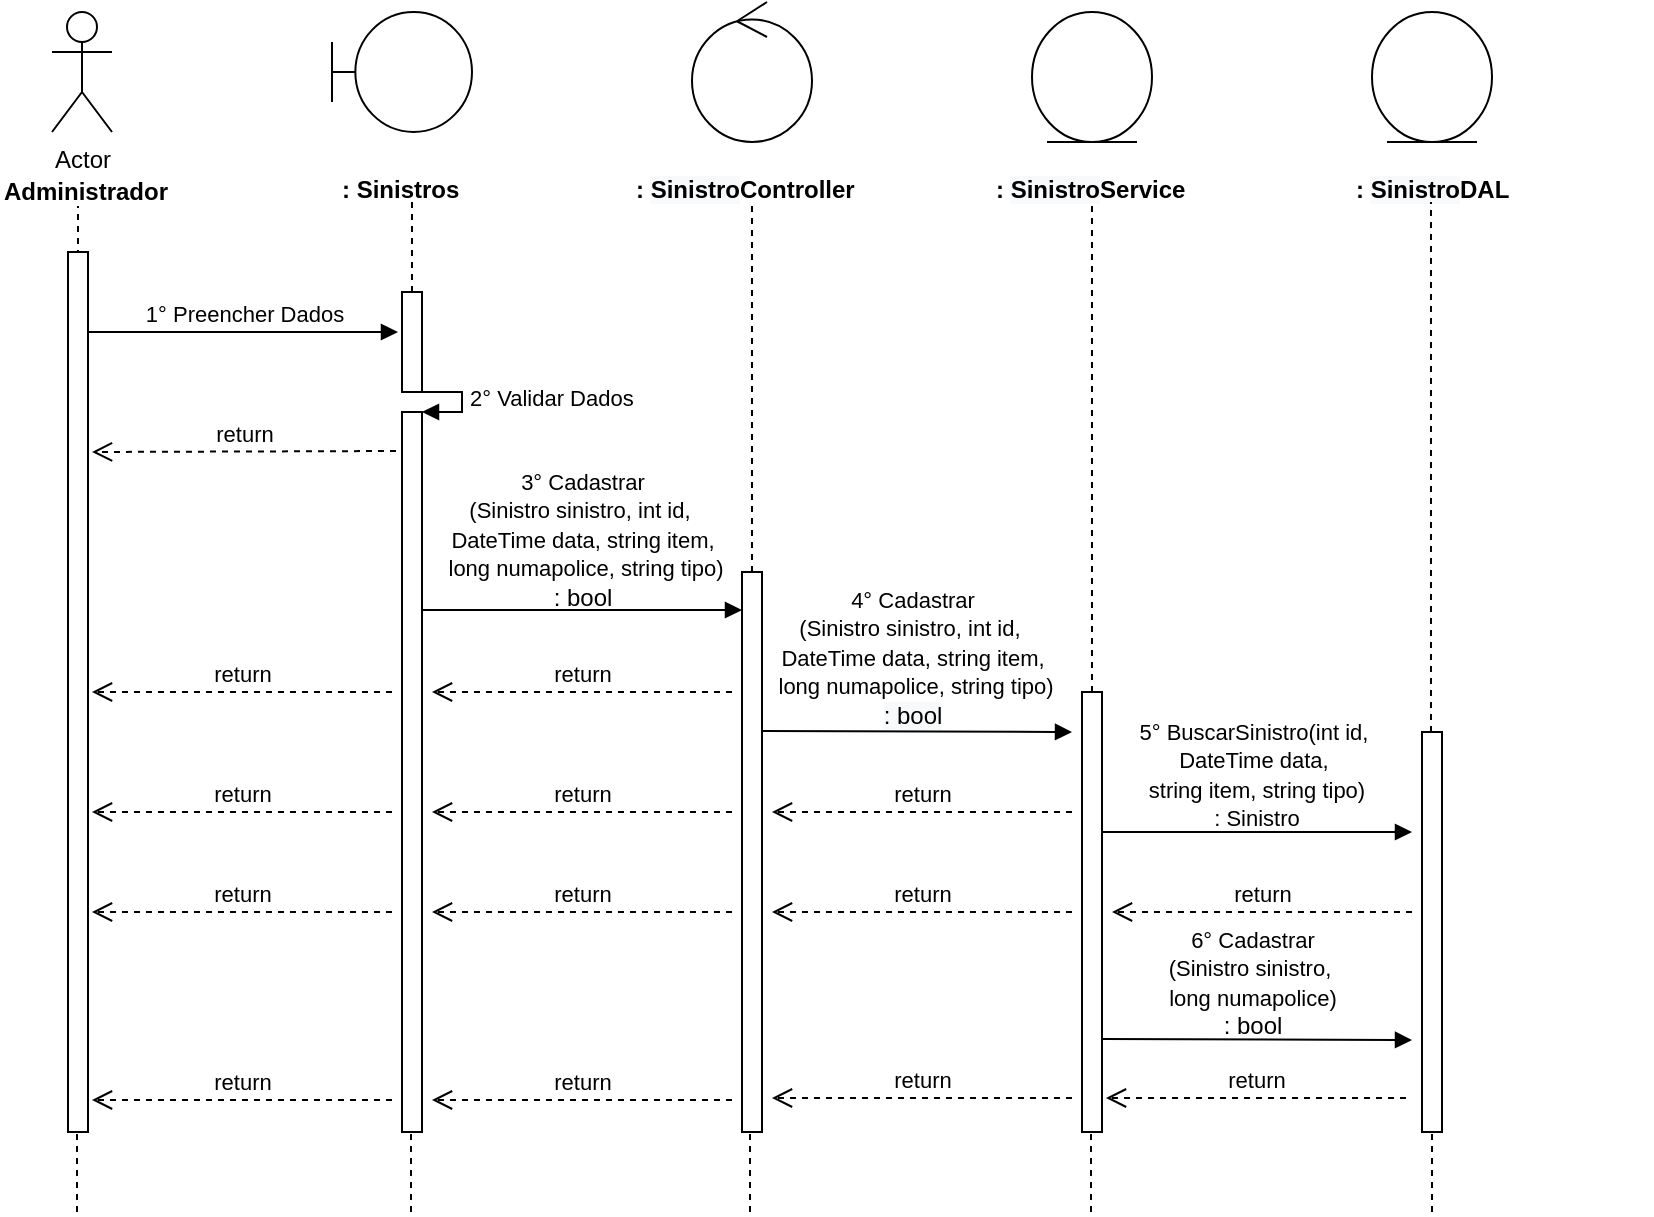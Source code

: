 <mxfile type="device" version="12.2.9" pages="1"><diagram id="5PIvMLJFDgbBGWH3Ssnq" name="Page-1"><mxGraphModel grid="1" shadow="0" math="0" pageHeight="1169" pageWidth="827" pageScale="1" page="1" fold="1" arrows="1" connect="1" tooltips="1" guides="1" gridSize="10" dy="599" dx="1038"><root><mxCell id="0"/><mxCell id="1" parent="0"/><mxCell id="0rl8sCd2smoYntP0GRUY-1" value="Actor" parent="1" vertex="1" style="shape=umlActor;verticalLabelPosition=bottom;labelBackgroundColor=#ffffff;verticalAlign=top;html=1;"><mxGeometry as="geometry" height="60" width="30" y="40" x="120"/></mxCell><mxCell id="0rl8sCd2smoYntP0GRUY-3" value="&lt;b&gt;Administrador&lt;/b&gt;" parent="1" vertex="1" style="text;html=1;resizable=0;points=[];autosize=1;align=left;verticalAlign=top;spacingTop=-4;"><mxGeometry as="geometry" height="20" width="100" y="120" x="94"/></mxCell><mxCell id="0rl8sCd2smoYntP0GRUY-4" value="" parent="1" style="endArrow=none;dashed=1;html=1;entryX=0.511;entryY=1.25;entryDx=0;entryDy=0;entryPerimeter=0;" edge="1"><mxGeometry as="geometry" height="50" width="50" relative="1"><mxPoint as="sourcePoint" y="480" x="133"/><mxPoint as="targetPoint" y="137" x="132.99"/></mxGeometry></mxCell><mxCell id="0rl8sCd2smoYntP0GRUY-8" value="" parent="1" vertex="1" style="shape=umlBoundary;whiteSpace=wrap;html=1;"><mxGeometry as="geometry" height="60" width="70" y="40" x="260"/></mxCell><mxCell id="0rl8sCd2smoYntP0GRUY-11" value="&lt;b&gt;: Sinistros&lt;/b&gt;" parent="1" vertex="1" style="text;html=1;"><mxGeometry as="geometry" height="30" width="150" y="115" x="263"/></mxCell><mxCell id="0rl8sCd2smoYntP0GRUY-12" source="0rl8sCd2smoYntP0GRUY-24" value="" parent="1" style="endArrow=none;dashed=1;html=1;entryX=0.511;entryY=1.25;entryDx=0;entryDy=0;entryPerimeter=0;" edge="1"><mxGeometry as="geometry" height="50" width="50" relative="1"><mxPoint as="sourcePoint" y="480" x="300"/><mxPoint as="targetPoint" y="135" x="299.99"/></mxGeometry></mxCell><mxCell id="0rl8sCd2smoYntP0GRUY-13" value="" parent="1" vertex="1" style="ellipse;shape=umlControl;whiteSpace=wrap;html=1;"><mxGeometry as="geometry" height="70" width="60" y="35" x="440"/></mxCell><mxCell id="0rl8sCd2smoYntP0GRUY-14" value="&lt;b&gt;: &lt;/b&gt;&lt;span style=&quot;display: inline ; float: none ; background-color: rgb(248 , 249 , 250) ; color: rgb(0 , 0 , 0) ; font-family: &amp;#34;helvetica&amp;#34; ; font-size: 12px ; font-style: normal ; font-variant: normal ; font-weight: 700 ; letter-spacing: normal ; text-align: left ; text-decoration: none ; text-indent: 0px ; text-transform: none ; white-space: nowrap ; word-spacing: 0px&quot;&gt;Sinistro&lt;/span&gt;&lt;b&gt;Controller&lt;/b&gt;" parent="1" vertex="1" style="text;html=1;"><mxGeometry as="geometry" height="30" width="150" y="115" x="410"/></mxCell><mxCell id="0rl8sCd2smoYntP0GRUY-15" source="0rl8sCd2smoYntP0GRUY-33" value="" parent="1" style="endArrow=none;dashed=1;html=1;entryX=0.511;entryY=1.25;entryDx=0;entryDy=0;entryPerimeter=0;" edge="1"><mxGeometry as="geometry" height="50" width="50" relative="1"><mxPoint as="sourcePoint" y="480" x="470"/><mxPoint as="targetPoint" y="135" x="469.99"/></mxGeometry></mxCell><mxCell id="0rl8sCd2smoYntP0GRUY-16" value="" parent="1" vertex="1" style="ellipse;shape=umlEntity;whiteSpace=wrap;html=1;"><mxGeometry as="geometry" height="65" width="60" y="40" x="610"/></mxCell><mxCell id="0rl8sCd2smoYntP0GRUY-17" value="&lt;b&gt;: &lt;/b&gt;&lt;span style=&quot;display: inline ; float: none ; background-color: rgb(248 , 249 , 250) ; color: rgb(0 , 0 , 0) ; font-family: &amp;#34;helvetica&amp;#34; ; font-size: 12px ; font-style: normal ; font-variant: normal ; font-weight: 700 ; letter-spacing: normal ; text-align: left ; text-decoration: none ; text-indent: 0px ; text-transform: none ; white-space: nowrap ; word-spacing: 0px&quot;&gt;Sinistro&lt;/span&gt;&lt;b&gt;Service&lt;/b&gt;" parent="1" vertex="1" style="text;html=1;"><mxGeometry as="geometry" height="30" width="150" y="115" x="590"/></mxCell><mxCell id="0rl8sCd2smoYntP0GRUY-18" value="" parent="1" vertex="1" style="ellipse;shape=umlEntity;whiteSpace=wrap;html=1;"><mxGeometry as="geometry" height="65" width="60" y="40" x="780"/></mxCell><mxCell id="0rl8sCd2smoYntP0GRUY-19" value="&lt;b&gt;: &lt;/b&gt;&lt;span style=&quot;display: inline ; float: none ; background-color: rgb(248 , 249 , 250) ; color: rgb(0 , 0 , 0) ; font-family: &amp;#34;helvetica&amp;#34; ; font-size: 12px ; font-style: normal ; font-variant: normal ; font-weight: 700 ; letter-spacing: normal ; text-align: left ; text-decoration: none ; text-indent: 0px ; text-transform: none ; white-space: nowrap ; word-spacing: 0px&quot;&gt;Sinistro&lt;/span&gt;&lt;b&gt;DAL&lt;/b&gt;" parent="1" vertex="1" style="text;html=1;"><mxGeometry as="geometry" height="30" width="150" y="115" x="770"/></mxCell><mxCell id="0rl8sCd2smoYntP0GRUY-20" source="0rl8sCd2smoYntP0GRUY-40" value="" parent="1" style="endArrow=none;dashed=1;html=1;entryX=0.511;entryY=1.25;entryDx=0;entryDy=0;entryPerimeter=0;" edge="1"><mxGeometry as="geometry" height="50" width="50" relative="1"><mxPoint as="sourcePoint" y="479" x="640"/><mxPoint as="targetPoint" y="134" x="639.99"/></mxGeometry></mxCell><mxCell id="0rl8sCd2smoYntP0GRUY-21" source="0rl8sCd2smoYntP0GRUY-45" value="" parent="1" style="endArrow=none;dashed=1;html=1;entryX=0.511;entryY=1.25;entryDx=0;entryDy=0;entryPerimeter=0;" edge="1"><mxGeometry as="geometry" height="50" width="50" relative="1"><mxPoint as="sourcePoint" y="480" x="809.5"/><mxPoint as="targetPoint" y="135" x="809.49"/></mxGeometry></mxCell><mxCell id="0rl8sCd2smoYntP0GRUY-22" source="0rl8sCd2smoYntP0GRUY-37" value="1° Preencher Dados" parent="1" style="html=1;verticalAlign=bottom;endArrow=block;" edge="1"><mxGeometry as="geometry" width="80" relative="1"><mxPoint as="sourcePoint" y="200" x="133"/><mxPoint as="targetPoint" y="200" x="293"/><mxPoint as="offset"/></mxGeometry></mxCell><mxCell id="0rl8sCd2smoYntP0GRUY-24" value="" parent="1" vertex="1" style="html=1;points=[];perimeter=orthogonalPerimeter;"><mxGeometry as="geometry" height="50" width="10" y="180" x="295"/></mxCell><mxCell id="0rl8sCd2smoYntP0GRUY-25" source="0rl8sCd2smoYntP0GRUY-26" value="" parent="1" style="endArrow=none;dashed=1;html=1;entryX=0.511;entryY=1.25;entryDx=0;entryDy=0;entryPerimeter=0;" edge="1" target="0rl8sCd2smoYntP0GRUY-24"><mxGeometry as="geometry" height="50" width="50" relative="1"><mxPoint as="sourcePoint" y="480" x="300"/><mxPoint as="targetPoint" y="135" x="299.99"/></mxGeometry></mxCell><mxCell id="0rl8sCd2smoYntP0GRUY-27" value="2° Validar Dados" parent="1" style="edgeStyle=orthogonalEdgeStyle;html=1;align=left;spacingLeft=2;endArrow=block;rounded=0;entryX=1;entryY=0;" edge="1" target="0rl8sCd2smoYntP0GRUY-26"><mxGeometry as="geometry" relative="1"><mxPoint as="sourcePoint" y="230" x="300"/><Array as="points"><mxPoint y="230" x="325"/></Array></mxGeometry></mxCell><mxCell id="0rl8sCd2smoYntP0GRUY-26" value="" parent="1" vertex="1" style="html=1;points=[];perimeter=orthogonalPerimeter;"><mxGeometry as="geometry" height="360" width="10" y="240" x="295"/></mxCell><mxCell id="0rl8sCd2smoYntP0GRUY-29" value="return" parent="1" style="html=1;verticalAlign=bottom;endArrow=open;dashed=1;endSize=8;" edge="1"><mxGeometry as="geometry" relative="1"><mxPoint as="sourcePoint" y="259.5" x="292"/><mxPoint as="targetPoint" y="260" x="140"/></mxGeometry></mxCell><mxCell id="0rl8sCd2smoYntP0GRUY-30" value="" parent="1" style="html=1;verticalAlign=bottom;endArrow=block;" edge="1"><mxGeometry as="geometry" width="80" relative="1"><mxPoint as="sourcePoint" y="339" x="305"/><mxPoint as="targetPoint" y="339" x="465"/></mxGeometry></mxCell><mxCell id="0rl8sCd2smoYntP0GRUY-31" value="&lt;span style=&quot;font-size: 11px&quot;&gt;3° Cadastrar&lt;br&gt;(Sinistro sinistro, int id,&amp;nbsp;&lt;br&gt;DateTime data, string item,&lt;br&gt;&amp;nbsp;long numapolice, string tipo)&lt;br&gt;&lt;/span&gt;: bool" parent="1" vertex="1" style="text;html=1;resizable=0;points=[];autosize=1;align=center;verticalAlign=top;spacingTop=-4;"><mxGeometry as="geometry" height="70" width="160" y="265" x="305"/></mxCell><mxCell id="0rl8sCd2smoYntP0GRUY-33" value="" parent="1" vertex="1" style="html=1;points=[];perimeter=orthogonalPerimeter;"><mxGeometry as="geometry" height="280" width="10" y="320" x="465"/></mxCell><mxCell id="0rl8sCd2smoYntP0GRUY-35" value="return" parent="1" style="html=1;verticalAlign=bottom;endArrow=open;dashed=1;endSize=8;" edge="1"><mxGeometry as="geometry" relative="1"><mxPoint as="sourcePoint" y="380" x="460"/><mxPoint as="targetPoint" y="380" x="310"/></mxGeometry></mxCell><mxCell id="0rl8sCd2smoYntP0GRUY-36" value="return" parent="1" style="html=1;verticalAlign=bottom;endArrow=open;dashed=1;endSize=8;" edge="1"><mxGeometry as="geometry" relative="1"><mxPoint as="sourcePoint" y="380" x="290"/><mxPoint as="targetPoint" y="380" x="140"/></mxGeometry></mxCell><mxCell id="0rl8sCd2smoYntP0GRUY-37" value="" parent="1" vertex="1" style="html=1;points=[];perimeter=orthogonalPerimeter;"><mxGeometry as="geometry" height="440" width="10" y="160" x="128"/></mxCell><mxCell id="0rl8sCd2smoYntP0GRUY-39" value="" parent="1" style="html=1;verticalAlign=bottom;endArrow=block;" edge="1"><mxGeometry as="geometry" width="80" relative="1"><mxPoint as="sourcePoint" y="399.5" x="475"/><mxPoint as="targetPoint" y="400" x="630"/></mxGeometry></mxCell><mxCell id="0rl8sCd2smoYntP0GRUY-40" value="" parent="1" vertex="1" style="html=1;points=[];perimeter=orthogonalPerimeter;"><mxGeometry as="geometry" height="220" width="10" y="380" x="635"/></mxCell><mxCell id="0rl8sCd2smoYntP0GRUY-42" value="return" parent="1" style="html=1;verticalAlign=bottom;endArrow=open;dashed=1;endSize=8;" edge="1"><mxGeometry as="geometry" relative="1"><mxPoint as="sourcePoint" y="440" x="630"/><mxPoint as="targetPoint" y="440" x="480"/></mxGeometry></mxCell><mxCell id="0rl8sCd2smoYntP0GRUY-43" value="return" parent="1" style="html=1;verticalAlign=bottom;endArrow=open;dashed=1;endSize=8;" edge="1"><mxGeometry as="geometry" relative="1"><mxPoint as="sourcePoint" y="440" x="460"/><mxPoint as="targetPoint" y="440" x="310"/></mxGeometry></mxCell><mxCell id="0rl8sCd2smoYntP0GRUY-44" value="return" parent="1" style="html=1;verticalAlign=bottom;endArrow=open;dashed=1;endSize=8;" edge="1"><mxGeometry as="geometry" relative="1"><mxPoint as="sourcePoint" y="440" x="290"/><mxPoint as="targetPoint" y="440" x="140"/></mxGeometry></mxCell><mxCell id="0rl8sCd2smoYntP0GRUY-45" value="" parent="1" vertex="1" style="html=1;points=[];perimeter=orthogonalPerimeter;"><mxGeometry as="geometry" height="200" width="10" y="400" x="805"/></mxCell><mxCell id="0rl8sCd2smoYntP0GRUY-49" value="" parent="1" style="html=1;verticalAlign=bottom;endArrow=block;" edge="1"><mxGeometry as="geometry" width="80" relative="1"><mxPoint as="sourcePoint" y="450" x="645"/><mxPoint as="targetPoint" y="450" x="800"/></mxGeometry></mxCell><mxCell id="0rl8sCd2smoYntP0GRUY-50" value="return" parent="1" style="html=1;verticalAlign=bottom;endArrow=open;dashed=1;endSize=8;" edge="1"><mxGeometry as="geometry" relative="1"><mxPoint as="sourcePoint" y="490" x="800"/><mxPoint as="targetPoint" y="490" x="650"/></mxGeometry></mxCell><mxCell id="0rl8sCd2smoYntP0GRUY-51" value="return" parent="1" style="html=1;verticalAlign=bottom;endArrow=open;dashed=1;endSize=8;" edge="1"><mxGeometry as="geometry" relative="1"><mxPoint as="sourcePoint" y="490" x="630"/><mxPoint as="targetPoint" y="490" x="480"/></mxGeometry></mxCell><mxCell id="0rl8sCd2smoYntP0GRUY-52" value="return" parent="1" style="html=1;verticalAlign=bottom;endArrow=open;dashed=1;endSize=8;" edge="1"><mxGeometry as="geometry" relative="1"><mxPoint as="sourcePoint" y="490" x="460"/><mxPoint as="targetPoint" y="490" x="310"/></mxGeometry></mxCell><mxCell id="0rl8sCd2smoYntP0GRUY-53" value="return" parent="1" style="html=1;verticalAlign=bottom;endArrow=open;dashed=1;endSize=8;" edge="1"><mxGeometry as="geometry" relative="1"><mxPoint as="sourcePoint" y="490" x="290"/><mxPoint as="targetPoint" y="490" x="140"/></mxGeometry></mxCell><mxCell id="0rl8sCd2smoYntP0GRUY-55" value="" parent="1" style="html=1;verticalAlign=bottom;endArrow=block;" edge="1"><mxGeometry as="geometry" width="80" relative="1"><mxPoint as="sourcePoint" y="553.5" x="645"/><mxPoint as="targetPoint" y="554" x="800"/></mxGeometry></mxCell><mxCell id="0rl8sCd2smoYntP0GRUY-56" value="return" parent="1" style="html=1;verticalAlign=bottom;endArrow=open;dashed=1;endSize=8;" edge="1"><mxGeometry as="geometry" relative="1"><mxPoint as="sourcePoint" y="583" x="797"/><mxPoint as="targetPoint" y="583" x="647"/></mxGeometry></mxCell><mxCell id="0rl8sCd2smoYntP0GRUY-57" value="return" parent="1" style="html=1;verticalAlign=bottom;endArrow=open;dashed=1;endSize=8;" edge="1"><mxGeometry as="geometry" relative="1"><mxPoint as="sourcePoint" y="583" x="630"/><mxPoint as="targetPoint" y="583" x="480"/></mxGeometry></mxCell><mxCell id="0rl8sCd2smoYntP0GRUY-58" value="return" parent="1" style="html=1;verticalAlign=bottom;endArrow=open;dashed=1;endSize=8;" edge="1"><mxGeometry as="geometry" relative="1"><mxPoint as="sourcePoint" y="584" x="460"/><mxPoint as="targetPoint" y="584" x="310"/></mxGeometry></mxCell><mxCell id="0rl8sCd2smoYntP0GRUY-59" value="return" parent="1" style="html=1;verticalAlign=bottom;endArrow=open;dashed=1;endSize=8;" edge="1"><mxGeometry as="geometry" relative="1"><mxPoint as="sourcePoint" y="584" x="290"/><mxPoint as="targetPoint" y="584" x="140"/></mxGeometry></mxCell><mxCell id="0rl8sCd2smoYntP0GRUY-60" value="" parent="1" style="endArrow=none;dashed=1;html=1;" edge="1"><mxGeometry as="geometry" height="50" width="50" relative="1"><mxPoint as="sourcePoint" y="640" x="132.5"/><mxPoint as="targetPoint" y="600" x="132.5"/></mxGeometry></mxCell><mxCell id="0rl8sCd2smoYntP0GRUY-61" value="" parent="1" style="endArrow=none;dashed=1;html=1;" edge="1"><mxGeometry as="geometry" height="50" width="50" relative="1"><mxPoint as="sourcePoint" y="640" x="299.5"/><mxPoint as="targetPoint" y="600" x="299.5"/></mxGeometry></mxCell><mxCell id="0rl8sCd2smoYntP0GRUY-62" value="" parent="1" style="endArrow=none;dashed=1;html=1;" edge="1"><mxGeometry as="geometry" height="50" width="50" relative="1"><mxPoint as="sourcePoint" y="640" x="469"/><mxPoint as="targetPoint" y="600" x="469"/></mxGeometry></mxCell><mxCell id="0rl8sCd2smoYntP0GRUY-63" value="" parent="1" style="endArrow=none;dashed=1;html=1;" edge="1"><mxGeometry as="geometry" height="50" width="50" relative="1"><mxPoint as="sourcePoint" y="640" x="639.5"/><mxPoint as="targetPoint" y="600" x="639.5"/></mxGeometry></mxCell><mxCell id="0rl8sCd2smoYntP0GRUY-64" value="" parent="1" style="endArrow=none;dashed=1;html=1;" edge="1"><mxGeometry as="geometry" height="50" width="50" relative="1"><mxPoint as="sourcePoint" y="640" x="810"/><mxPoint as="targetPoint" y="600" x="810"/></mxGeometry></mxCell><mxCell id="TjRVzkxQD6MoFIfPdHV0-2" value="&lt;span style=&quot;font-size: 11px&quot;&gt;4° &lt;span style=&quot;color: rgb(0 , 0 , 0) ; font-family: &amp;#34;helvetica&amp;#34; ; font-size: 11px ; font-style: normal ; font-variant: normal ; font-weight: 400 ; letter-spacing: normal ; text-align: center ; text-decoration: none ; text-indent: 0px ; text-transform: none ; white-space: nowrap ; word-spacing: 0px&quot;&gt;Cadastrar&lt;br&gt;(Sinistro sinistro, int id,&amp;nbsp;&lt;br&gt;DateTime data, string item,&lt;br&gt;&amp;nbsp;long numapolice, string tipo)&lt;br&gt;&lt;/span&gt;&lt;span style=&quot;display: inline ; float: none ; background-color: rgb(248 , 249 , 250) ; color: rgb(0 , 0 , 0) ; font-family: &amp;#34;helvetica&amp;#34; ; font-size: 12px ; font-style: normal ; font-variant: normal ; font-weight: normal ; letter-spacing: normal ; line-height: 1.2 ; overflow-wrap: normal ; text-align: center ; text-decoration: none ; text-indent: 0px ; text-transform: none ; white-space: nowrap ; word-spacing: 0px&quot;&gt;: bool&lt;/span&gt;&lt;/span&gt;" parent="1" vertex="1" style="text;html=1;resizable=0;points=[];autosize=1;align=center;verticalAlign=top;spacingTop=-4;"><mxGeometry as="geometry" height="70" width="160" y="324" x="470"/></mxCell><mxCell id="TjRVzkxQD6MoFIfPdHV0-3" value="&lt;span style=&quot;font-size: 11px&quot;&gt;5°&amp;nbsp;BuscarSinistro(int id,&amp;nbsp;&lt;br&gt;DateTime data,&amp;nbsp;&lt;br&gt;string item, string tipo)&lt;br&gt;: Sinistro&lt;br&gt;&lt;/span&gt;" parent="1" vertex="1" style="text;html=1;resizable=0;points=[];autosize=1;align=center;verticalAlign=top;spacingTop=-4;"><mxGeometry as="geometry" height="60" width="130" y="390" x="657"/></mxCell><mxCell id="TjRVzkxQD6MoFIfPdHV0-4" value="&lt;span style=&quot;font-size: 11px&quot;&gt;6°&amp;nbsp;Cadastrar&lt;br&gt;(Sinistro sinistro,&amp;nbsp;&lt;br&gt;long numapolice)&lt;br&gt;&lt;/span&gt;: bool" parent="1" vertex="1" style="text;html=1;resizable=0;points=[];autosize=1;align=center;verticalAlign=top;spacingTop=-4;"><mxGeometry as="geometry" height="60" width="100" y="494" x="670"/></mxCell></root></mxGraphModel></diagram></mxfile>